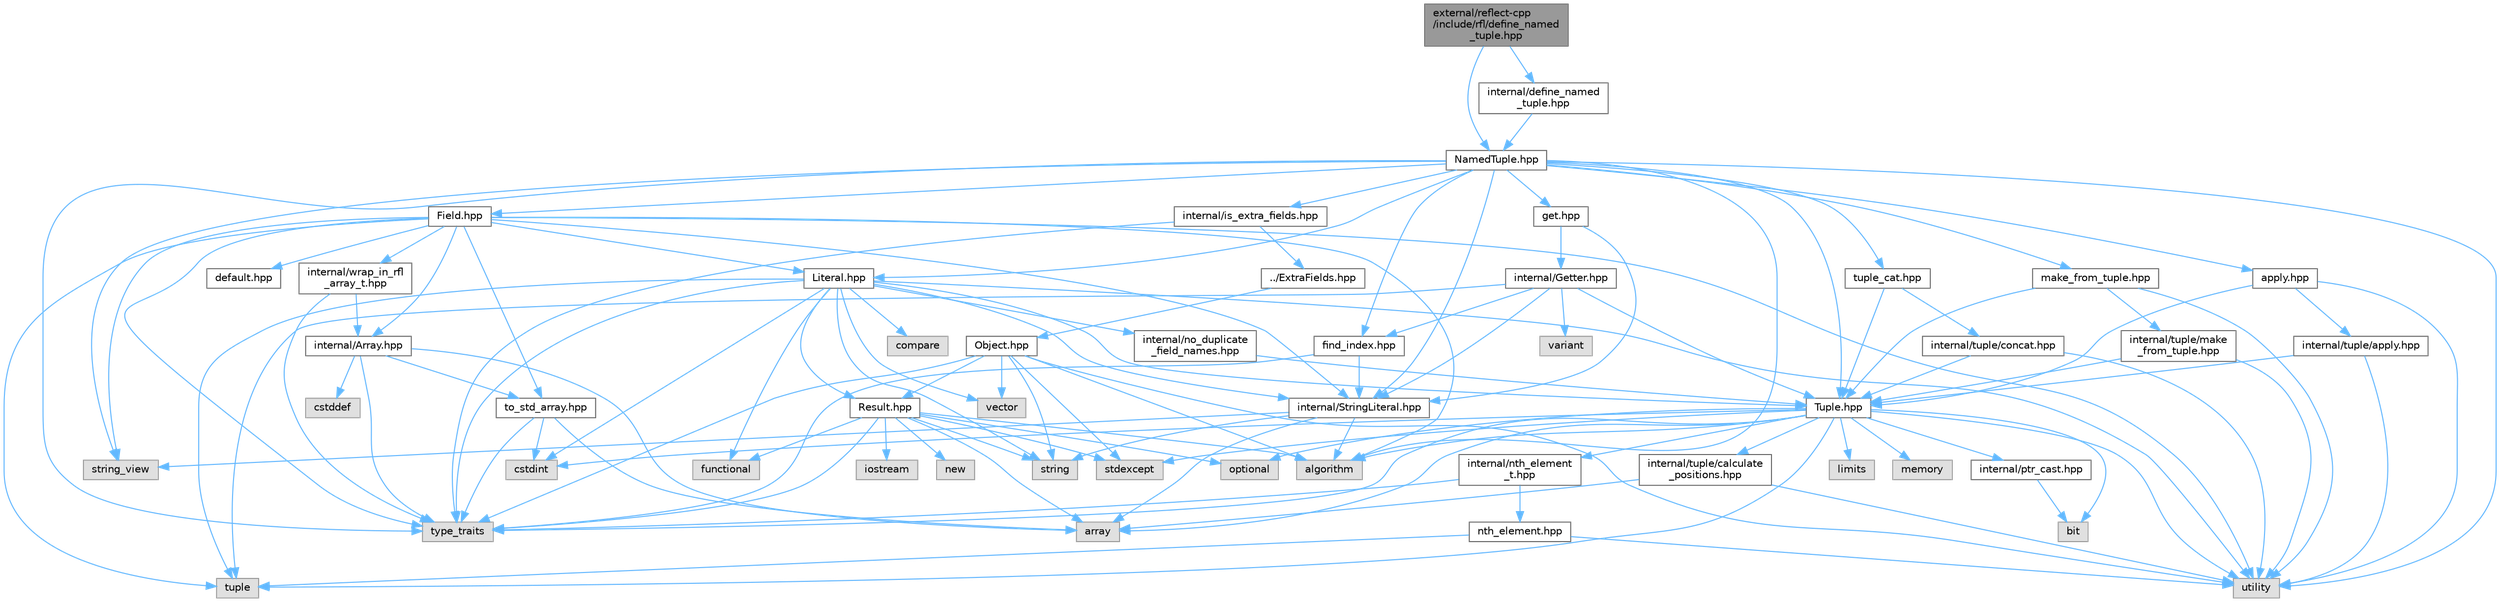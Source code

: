 digraph "external/reflect-cpp/include/rfl/define_named_tuple.hpp"
{
 // LATEX_PDF_SIZE
  bgcolor="transparent";
  edge [fontname=Helvetica,fontsize=10,labelfontname=Helvetica,labelfontsize=10];
  node [fontname=Helvetica,fontsize=10,shape=box,height=0.2,width=0.4];
  Node1 [id="Node000001",label="external/reflect-cpp\l/include/rfl/define_named\l_tuple.hpp",height=0.2,width=0.4,color="gray40", fillcolor="grey60", style="filled", fontcolor="black",tooltip=" "];
  Node1 -> Node2 [id="edge1_Node000001_Node000002",color="steelblue1",style="solid",tooltip=" "];
  Node2 [id="Node000002",label="NamedTuple.hpp",height=0.2,width=0.4,color="grey40", fillcolor="white", style="filled",URL="$_named_tuple_8hpp.html",tooltip=" "];
  Node2 -> Node3 [id="edge2_Node000002_Node000003",color="steelblue1",style="solid",tooltip=" "];
  Node3 [id="Node000003",label="algorithm",height=0.2,width=0.4,color="grey60", fillcolor="#E0E0E0", style="filled",tooltip=" "];
  Node2 -> Node4 [id="edge3_Node000002_Node000004",color="steelblue1",style="solid",tooltip=" "];
  Node4 [id="Node000004",label="string_view",height=0.2,width=0.4,color="grey60", fillcolor="#E0E0E0", style="filled",tooltip=" "];
  Node2 -> Node5 [id="edge4_Node000002_Node000005",color="steelblue1",style="solid",tooltip=" "];
  Node5 [id="Node000005",label="type_traits",height=0.2,width=0.4,color="grey60", fillcolor="#E0E0E0", style="filled",tooltip=" "];
  Node2 -> Node6 [id="edge5_Node000002_Node000006",color="steelblue1",style="solid",tooltip=" "];
  Node6 [id="Node000006",label="utility",height=0.2,width=0.4,color="grey60", fillcolor="#E0E0E0", style="filled",tooltip=" "];
  Node2 -> Node7 [id="edge6_Node000002_Node000007",color="steelblue1",style="solid",tooltip=" "];
  Node7 [id="Node000007",label="Field.hpp",height=0.2,width=0.4,color="grey40", fillcolor="white", style="filled",URL="$_field_8hpp.html",tooltip=" "];
  Node7 -> Node3 [id="edge7_Node000007_Node000003",color="steelblue1",style="solid",tooltip=" "];
  Node7 -> Node4 [id="edge8_Node000007_Node000004",color="steelblue1",style="solid",tooltip=" "];
  Node7 -> Node8 [id="edge9_Node000007_Node000008",color="steelblue1",style="solid",tooltip=" "];
  Node8 [id="Node000008",label="tuple",height=0.2,width=0.4,color="grey60", fillcolor="#E0E0E0", style="filled",tooltip=" "];
  Node7 -> Node5 [id="edge10_Node000007_Node000005",color="steelblue1",style="solid",tooltip=" "];
  Node7 -> Node6 [id="edge11_Node000007_Node000006",color="steelblue1",style="solid",tooltip=" "];
  Node7 -> Node9 [id="edge12_Node000007_Node000009",color="steelblue1",style="solid",tooltip=" "];
  Node9 [id="Node000009",label="Literal.hpp",height=0.2,width=0.4,color="grey40", fillcolor="white", style="filled",URL="$_literal_8hpp.html",tooltip=" "];
  Node9 -> Node10 [id="edge13_Node000009_Node000010",color="steelblue1",style="solid",tooltip=" "];
  Node10 [id="Node000010",label="compare",height=0.2,width=0.4,color="grey60", fillcolor="#E0E0E0", style="filled",tooltip=" "];
  Node9 -> Node11 [id="edge14_Node000009_Node000011",color="steelblue1",style="solid",tooltip=" "];
  Node11 [id="Node000011",label="cstdint",height=0.2,width=0.4,color="grey60", fillcolor="#E0E0E0", style="filled",tooltip=" "];
  Node9 -> Node12 [id="edge15_Node000009_Node000012",color="steelblue1",style="solid",tooltip=" "];
  Node12 [id="Node000012",label="functional",height=0.2,width=0.4,color="grey60", fillcolor="#E0E0E0", style="filled",tooltip=" "];
  Node9 -> Node13 [id="edge16_Node000009_Node000013",color="steelblue1",style="solid",tooltip=" "];
  Node13 [id="Node000013",label="string",height=0.2,width=0.4,color="grey60", fillcolor="#E0E0E0", style="filled",tooltip=" "];
  Node9 -> Node8 [id="edge17_Node000009_Node000008",color="steelblue1",style="solid",tooltip=" "];
  Node9 -> Node5 [id="edge18_Node000009_Node000005",color="steelblue1",style="solid",tooltip=" "];
  Node9 -> Node6 [id="edge19_Node000009_Node000006",color="steelblue1",style="solid",tooltip=" "];
  Node9 -> Node14 [id="edge20_Node000009_Node000014",color="steelblue1",style="solid",tooltip=" "];
  Node14 [id="Node000014",label="vector",height=0.2,width=0.4,color="grey60", fillcolor="#E0E0E0", style="filled",tooltip=" "];
  Node9 -> Node15 [id="edge21_Node000009_Node000015",color="steelblue1",style="solid",tooltip=" "];
  Node15 [id="Node000015",label="Result.hpp",height=0.2,width=0.4,color="grey40", fillcolor="white", style="filled",URL="$_result_8hpp.html",tooltip=" "];
  Node15 -> Node3 [id="edge22_Node000015_Node000003",color="steelblue1",style="solid",tooltip=" "];
  Node15 -> Node16 [id="edge23_Node000015_Node000016",color="steelblue1",style="solid",tooltip=" "];
  Node16 [id="Node000016",label="array",height=0.2,width=0.4,color="grey60", fillcolor="#E0E0E0", style="filled",tooltip=" "];
  Node15 -> Node12 [id="edge24_Node000015_Node000012",color="steelblue1",style="solid",tooltip=" "];
  Node15 -> Node17 [id="edge25_Node000015_Node000017",color="steelblue1",style="solid",tooltip=" "];
  Node17 [id="Node000017",label="iostream",height=0.2,width=0.4,color="grey60", fillcolor="#E0E0E0", style="filled",tooltip=" "];
  Node15 -> Node18 [id="edge26_Node000015_Node000018",color="steelblue1",style="solid",tooltip=" "];
  Node18 [id="Node000018",label="new",height=0.2,width=0.4,color="grey60", fillcolor="#E0E0E0", style="filled",tooltip=" "];
  Node15 -> Node19 [id="edge27_Node000015_Node000019",color="steelblue1",style="solid",tooltip=" "];
  Node19 [id="Node000019",label="optional",height=0.2,width=0.4,color="grey60", fillcolor="#E0E0E0", style="filled",tooltip=" "];
  Node15 -> Node20 [id="edge28_Node000015_Node000020",color="steelblue1",style="solid",tooltip=" "];
  Node20 [id="Node000020",label="stdexcept",height=0.2,width=0.4,color="grey60", fillcolor="#E0E0E0", style="filled",tooltip=" "];
  Node15 -> Node13 [id="edge29_Node000015_Node000013",color="steelblue1",style="solid",tooltip=" "];
  Node15 -> Node5 [id="edge30_Node000015_Node000005",color="steelblue1",style="solid",tooltip=" "];
  Node9 -> Node21 [id="edge31_Node000009_Node000021",color="steelblue1",style="solid",tooltip=" "];
  Node21 [id="Node000021",label="Tuple.hpp",height=0.2,width=0.4,color="grey40", fillcolor="white", style="filled",URL="$_tuple_8hpp.html",tooltip=" "];
  Node21 -> Node3 [id="edge32_Node000021_Node000003",color="steelblue1",style="solid",tooltip=" "];
  Node21 -> Node16 [id="edge33_Node000021_Node000016",color="steelblue1",style="solid",tooltip=" "];
  Node21 -> Node22 [id="edge34_Node000021_Node000022",color="steelblue1",style="solid",tooltip=" "];
  Node22 [id="Node000022",label="bit",height=0.2,width=0.4,color="grey60", fillcolor="#E0E0E0", style="filled",tooltip=" "];
  Node21 -> Node11 [id="edge35_Node000021_Node000011",color="steelblue1",style="solid",tooltip=" "];
  Node21 -> Node23 [id="edge36_Node000021_Node000023",color="steelblue1",style="solid",tooltip=" "];
  Node23 [id="Node000023",label="limits",height=0.2,width=0.4,color="grey60", fillcolor="#E0E0E0", style="filled",tooltip=" "];
  Node21 -> Node24 [id="edge37_Node000021_Node000024",color="steelblue1",style="solid",tooltip=" "];
  Node24 [id="Node000024",label="memory",height=0.2,width=0.4,color="grey60", fillcolor="#E0E0E0", style="filled",tooltip=" "];
  Node21 -> Node19 [id="edge38_Node000021_Node000019",color="steelblue1",style="solid",tooltip=" "];
  Node21 -> Node20 [id="edge39_Node000021_Node000020",color="steelblue1",style="solid",tooltip=" "];
  Node21 -> Node8 [id="edge40_Node000021_Node000008",color="steelblue1",style="solid",tooltip=" "];
  Node21 -> Node5 [id="edge41_Node000021_Node000005",color="steelblue1",style="solid",tooltip=" "];
  Node21 -> Node6 [id="edge42_Node000021_Node000006",color="steelblue1",style="solid",tooltip=" "];
  Node21 -> Node25 [id="edge43_Node000021_Node000025",color="steelblue1",style="solid",tooltip=" "];
  Node25 [id="Node000025",label="internal/nth_element\l_t.hpp",height=0.2,width=0.4,color="grey40", fillcolor="white", style="filled",URL="$nth__element__t_8hpp.html",tooltip=" "];
  Node25 -> Node5 [id="edge44_Node000025_Node000005",color="steelblue1",style="solid",tooltip=" "];
  Node25 -> Node26 [id="edge45_Node000025_Node000026",color="steelblue1",style="solid",tooltip=" "];
  Node26 [id="Node000026",label="nth_element.hpp",height=0.2,width=0.4,color="grey40", fillcolor="white", style="filled",URL="$nth__element_8hpp.html",tooltip=" "];
  Node26 -> Node8 [id="edge46_Node000026_Node000008",color="steelblue1",style="solid",tooltip=" "];
  Node26 -> Node6 [id="edge47_Node000026_Node000006",color="steelblue1",style="solid",tooltip=" "];
  Node21 -> Node27 [id="edge48_Node000021_Node000027",color="steelblue1",style="solid",tooltip=" "];
  Node27 [id="Node000027",label="internal/ptr_cast.hpp",height=0.2,width=0.4,color="grey40", fillcolor="white", style="filled",URL="$ptr__cast_8hpp.html",tooltip=" "];
  Node27 -> Node22 [id="edge49_Node000027_Node000022",color="steelblue1",style="solid",tooltip=" "];
  Node21 -> Node28 [id="edge50_Node000021_Node000028",color="steelblue1",style="solid",tooltip=" "];
  Node28 [id="Node000028",label="internal/tuple/calculate\l_positions.hpp",height=0.2,width=0.4,color="grey40", fillcolor="white", style="filled",URL="$calculate__positions_8hpp.html",tooltip=" "];
  Node28 -> Node16 [id="edge51_Node000028_Node000016",color="steelblue1",style="solid",tooltip=" "];
  Node28 -> Node6 [id="edge52_Node000028_Node000006",color="steelblue1",style="solid",tooltip=" "];
  Node9 -> Node29 [id="edge53_Node000009_Node000029",color="steelblue1",style="solid",tooltip=" "];
  Node29 [id="Node000029",label="internal/StringLiteral.hpp",height=0.2,width=0.4,color="grey40", fillcolor="white", style="filled",URL="$_string_literal_8hpp.html",tooltip=" "];
  Node29 -> Node3 [id="edge54_Node000029_Node000003",color="steelblue1",style="solid",tooltip=" "];
  Node29 -> Node16 [id="edge55_Node000029_Node000016",color="steelblue1",style="solid",tooltip=" "];
  Node29 -> Node13 [id="edge56_Node000029_Node000013",color="steelblue1",style="solid",tooltip=" "];
  Node29 -> Node4 [id="edge57_Node000029_Node000004",color="steelblue1",style="solid",tooltip=" "];
  Node9 -> Node30 [id="edge58_Node000009_Node000030",color="steelblue1",style="solid",tooltip=" "];
  Node30 [id="Node000030",label="internal/no_duplicate\l_field_names.hpp",height=0.2,width=0.4,color="grey40", fillcolor="white", style="filled",URL="$no__duplicate__field__names_8hpp.html",tooltip=" "];
  Node30 -> Node21 [id="edge59_Node000030_Node000021",color="steelblue1",style="solid",tooltip=" "];
  Node7 -> Node31 [id="edge60_Node000007_Node000031",color="steelblue1",style="solid",tooltip=" "];
  Node31 [id="Node000031",label="default.hpp",height=0.2,width=0.4,color="grey40", fillcolor="white", style="filled",URL="$default_8hpp.html",tooltip=" "];
  Node7 -> Node32 [id="edge61_Node000007_Node000032",color="steelblue1",style="solid",tooltip=" "];
  Node32 [id="Node000032",label="internal/Array.hpp",height=0.2,width=0.4,color="grey40", fillcolor="white", style="filled",URL="$_array_8hpp.html",tooltip=" "];
  Node32 -> Node16 [id="edge62_Node000032_Node000016",color="steelblue1",style="solid",tooltip=" "];
  Node32 -> Node33 [id="edge63_Node000032_Node000033",color="steelblue1",style="solid",tooltip=" "];
  Node33 [id="Node000033",label="cstddef",height=0.2,width=0.4,color="grey60", fillcolor="#E0E0E0", style="filled",tooltip=" "];
  Node32 -> Node5 [id="edge64_Node000032_Node000005",color="steelblue1",style="solid",tooltip=" "];
  Node32 -> Node34 [id="edge65_Node000032_Node000034",color="steelblue1",style="solid",tooltip=" "];
  Node34 [id="Node000034",label="to_std_array.hpp",height=0.2,width=0.4,color="grey40", fillcolor="white", style="filled",URL="$to__std__array_8hpp.html",tooltip=" "];
  Node34 -> Node16 [id="edge66_Node000034_Node000016",color="steelblue1",style="solid",tooltip=" "];
  Node34 -> Node11 [id="edge67_Node000034_Node000011",color="steelblue1",style="solid",tooltip=" "];
  Node34 -> Node5 [id="edge68_Node000034_Node000005",color="steelblue1",style="solid",tooltip=" "];
  Node7 -> Node29 [id="edge69_Node000007_Node000029",color="steelblue1",style="solid",tooltip=" "];
  Node7 -> Node34 [id="edge70_Node000007_Node000034",color="steelblue1",style="solid",tooltip=" "];
  Node7 -> Node35 [id="edge71_Node000007_Node000035",color="steelblue1",style="solid",tooltip=" "];
  Node35 [id="Node000035",label="internal/wrap_in_rfl\l_array_t.hpp",height=0.2,width=0.4,color="grey40", fillcolor="white", style="filled",URL="$wrap__in__rfl__array__t_8hpp.html",tooltip=" "];
  Node35 -> Node5 [id="edge72_Node000035_Node000005",color="steelblue1",style="solid",tooltip=" "];
  Node35 -> Node32 [id="edge73_Node000035_Node000032",color="steelblue1",style="solid",tooltip=" "];
  Node2 -> Node9 [id="edge74_Node000002_Node000009",color="steelblue1",style="solid",tooltip=" "];
  Node2 -> Node21 [id="edge75_Node000002_Node000021",color="steelblue1",style="solid",tooltip=" "];
  Node2 -> Node36 [id="edge76_Node000002_Node000036",color="steelblue1",style="solid",tooltip=" "];
  Node36 [id="Node000036",label="apply.hpp",height=0.2,width=0.4,color="grey40", fillcolor="white", style="filled",URL="$apply_8hpp.html",tooltip=" "];
  Node36 -> Node6 [id="edge77_Node000036_Node000006",color="steelblue1",style="solid",tooltip=" "];
  Node36 -> Node21 [id="edge78_Node000036_Node000021",color="steelblue1",style="solid",tooltip=" "];
  Node36 -> Node37 [id="edge79_Node000036_Node000037",color="steelblue1",style="solid",tooltip=" "];
  Node37 [id="Node000037",label="internal/tuple/apply.hpp",height=0.2,width=0.4,color="grey40", fillcolor="white", style="filled",URL="$internal_2tuple_2apply_8hpp.html",tooltip=" "];
  Node37 -> Node6 [id="edge80_Node000037_Node000006",color="steelblue1",style="solid",tooltip=" "];
  Node37 -> Node21 [id="edge81_Node000037_Node000021",color="steelblue1",style="solid",tooltip=" "];
  Node2 -> Node38 [id="edge82_Node000002_Node000038",color="steelblue1",style="solid",tooltip=" "];
  Node38 [id="Node000038",label="get.hpp",height=0.2,width=0.4,color="grey40", fillcolor="white", style="filled",URL="$get_8hpp.html",tooltip=" "];
  Node38 -> Node39 [id="edge83_Node000038_Node000039",color="steelblue1",style="solid",tooltip=" "];
  Node39 [id="Node000039",label="internal/Getter.hpp",height=0.2,width=0.4,color="grey40", fillcolor="white", style="filled",URL="$_getter_8hpp.html",tooltip=" "];
  Node39 -> Node8 [id="edge84_Node000039_Node000008",color="steelblue1",style="solid",tooltip=" "];
  Node39 -> Node40 [id="edge85_Node000039_Node000040",color="steelblue1",style="solid",tooltip=" "];
  Node40 [id="Node000040",label="variant",height=0.2,width=0.4,color="grey60", fillcolor="#E0E0E0", style="filled",tooltip=" "];
  Node39 -> Node21 [id="edge86_Node000039_Node000021",color="steelblue1",style="solid",tooltip=" "];
  Node39 -> Node29 [id="edge87_Node000039_Node000029",color="steelblue1",style="solid",tooltip=" "];
  Node39 -> Node41 [id="edge88_Node000039_Node000041",color="steelblue1",style="solid",tooltip=" "];
  Node41 [id="Node000041",label="find_index.hpp",height=0.2,width=0.4,color="grey40", fillcolor="white", style="filled",URL="$find__index_8hpp.html",tooltip=" "];
  Node41 -> Node5 [id="edge89_Node000041_Node000005",color="steelblue1",style="solid",tooltip=" "];
  Node41 -> Node29 [id="edge90_Node000041_Node000029",color="steelblue1",style="solid",tooltip=" "];
  Node38 -> Node29 [id="edge91_Node000038_Node000029",color="steelblue1",style="solid",tooltip=" "];
  Node2 -> Node29 [id="edge92_Node000002_Node000029",color="steelblue1",style="solid",tooltip=" "];
  Node2 -> Node41 [id="edge93_Node000002_Node000041",color="steelblue1",style="solid",tooltip=" "];
  Node2 -> Node42 [id="edge94_Node000002_Node000042",color="steelblue1",style="solid",tooltip=" "];
  Node42 [id="Node000042",label="internal/is_extra_fields.hpp",height=0.2,width=0.4,color="grey40", fillcolor="white", style="filled",URL="$is__extra__fields_8hpp.html",tooltip=" "];
  Node42 -> Node5 [id="edge95_Node000042_Node000005",color="steelblue1",style="solid",tooltip=" "];
  Node42 -> Node43 [id="edge96_Node000042_Node000043",color="steelblue1",style="solid",tooltip=" "];
  Node43 [id="Node000043",label="../ExtraFields.hpp",height=0.2,width=0.4,color="grey40", fillcolor="white", style="filled",URL="$_extra_fields_8hpp.html",tooltip=" "];
  Node43 -> Node44 [id="edge97_Node000043_Node000044",color="steelblue1",style="solid",tooltip=" "];
  Node44 [id="Node000044",label="Object.hpp",height=0.2,width=0.4,color="grey40", fillcolor="white", style="filled",URL="$_object_8hpp.html",tooltip=" "];
  Node44 -> Node3 [id="edge98_Node000044_Node000003",color="steelblue1",style="solid",tooltip=" "];
  Node44 -> Node20 [id="edge99_Node000044_Node000020",color="steelblue1",style="solid",tooltip=" "];
  Node44 -> Node13 [id="edge100_Node000044_Node000013",color="steelblue1",style="solid",tooltip=" "];
  Node44 -> Node5 [id="edge101_Node000044_Node000005",color="steelblue1",style="solid",tooltip=" "];
  Node44 -> Node6 [id="edge102_Node000044_Node000006",color="steelblue1",style="solid",tooltip=" "];
  Node44 -> Node14 [id="edge103_Node000044_Node000014",color="steelblue1",style="solid",tooltip=" "];
  Node44 -> Node15 [id="edge104_Node000044_Node000015",color="steelblue1",style="solid",tooltip=" "];
  Node2 -> Node45 [id="edge105_Node000002_Node000045",color="steelblue1",style="solid",tooltip=" "];
  Node45 [id="Node000045",label="make_from_tuple.hpp",height=0.2,width=0.4,color="grey40", fillcolor="white", style="filled",URL="$make__from__tuple_8hpp.html",tooltip=" "];
  Node45 -> Node6 [id="edge106_Node000045_Node000006",color="steelblue1",style="solid",tooltip=" "];
  Node45 -> Node21 [id="edge107_Node000045_Node000021",color="steelblue1",style="solid",tooltip=" "];
  Node45 -> Node46 [id="edge108_Node000045_Node000046",color="steelblue1",style="solid",tooltip=" "];
  Node46 [id="Node000046",label="internal/tuple/make\l_from_tuple.hpp",height=0.2,width=0.4,color="grey40", fillcolor="white", style="filled",URL="$internal_2tuple_2make__from__tuple_8hpp.html",tooltip=" "];
  Node46 -> Node6 [id="edge109_Node000046_Node000006",color="steelblue1",style="solid",tooltip=" "];
  Node46 -> Node21 [id="edge110_Node000046_Node000021",color="steelblue1",style="solid",tooltip=" "];
  Node2 -> Node47 [id="edge111_Node000002_Node000047",color="steelblue1",style="solid",tooltip=" "];
  Node47 [id="Node000047",label="tuple_cat.hpp",height=0.2,width=0.4,color="grey40", fillcolor="white", style="filled",URL="$tuple__cat_8hpp.html",tooltip=" "];
  Node47 -> Node21 [id="edge112_Node000047_Node000021",color="steelblue1",style="solid",tooltip=" "];
  Node47 -> Node48 [id="edge113_Node000047_Node000048",color="steelblue1",style="solid",tooltip=" "];
  Node48 [id="Node000048",label="internal/tuple/concat.hpp",height=0.2,width=0.4,color="grey40", fillcolor="white", style="filled",URL="$concat_8hpp.html",tooltip=" "];
  Node48 -> Node6 [id="edge114_Node000048_Node000006",color="steelblue1",style="solid",tooltip=" "];
  Node48 -> Node21 [id="edge115_Node000048_Node000021",color="steelblue1",style="solid",tooltip=" "];
  Node1 -> Node49 [id="edge116_Node000001_Node000049",color="steelblue1",style="solid",tooltip=" "];
  Node49 [id="Node000049",label="internal/define_named\l_tuple.hpp",height=0.2,width=0.4,color="grey40", fillcolor="white", style="filled",URL="$internal_2define__named__tuple_8hpp.html",tooltip=" "];
  Node49 -> Node2 [id="edge117_Node000049_Node000002",color="steelblue1",style="solid",tooltip=" "];
}

